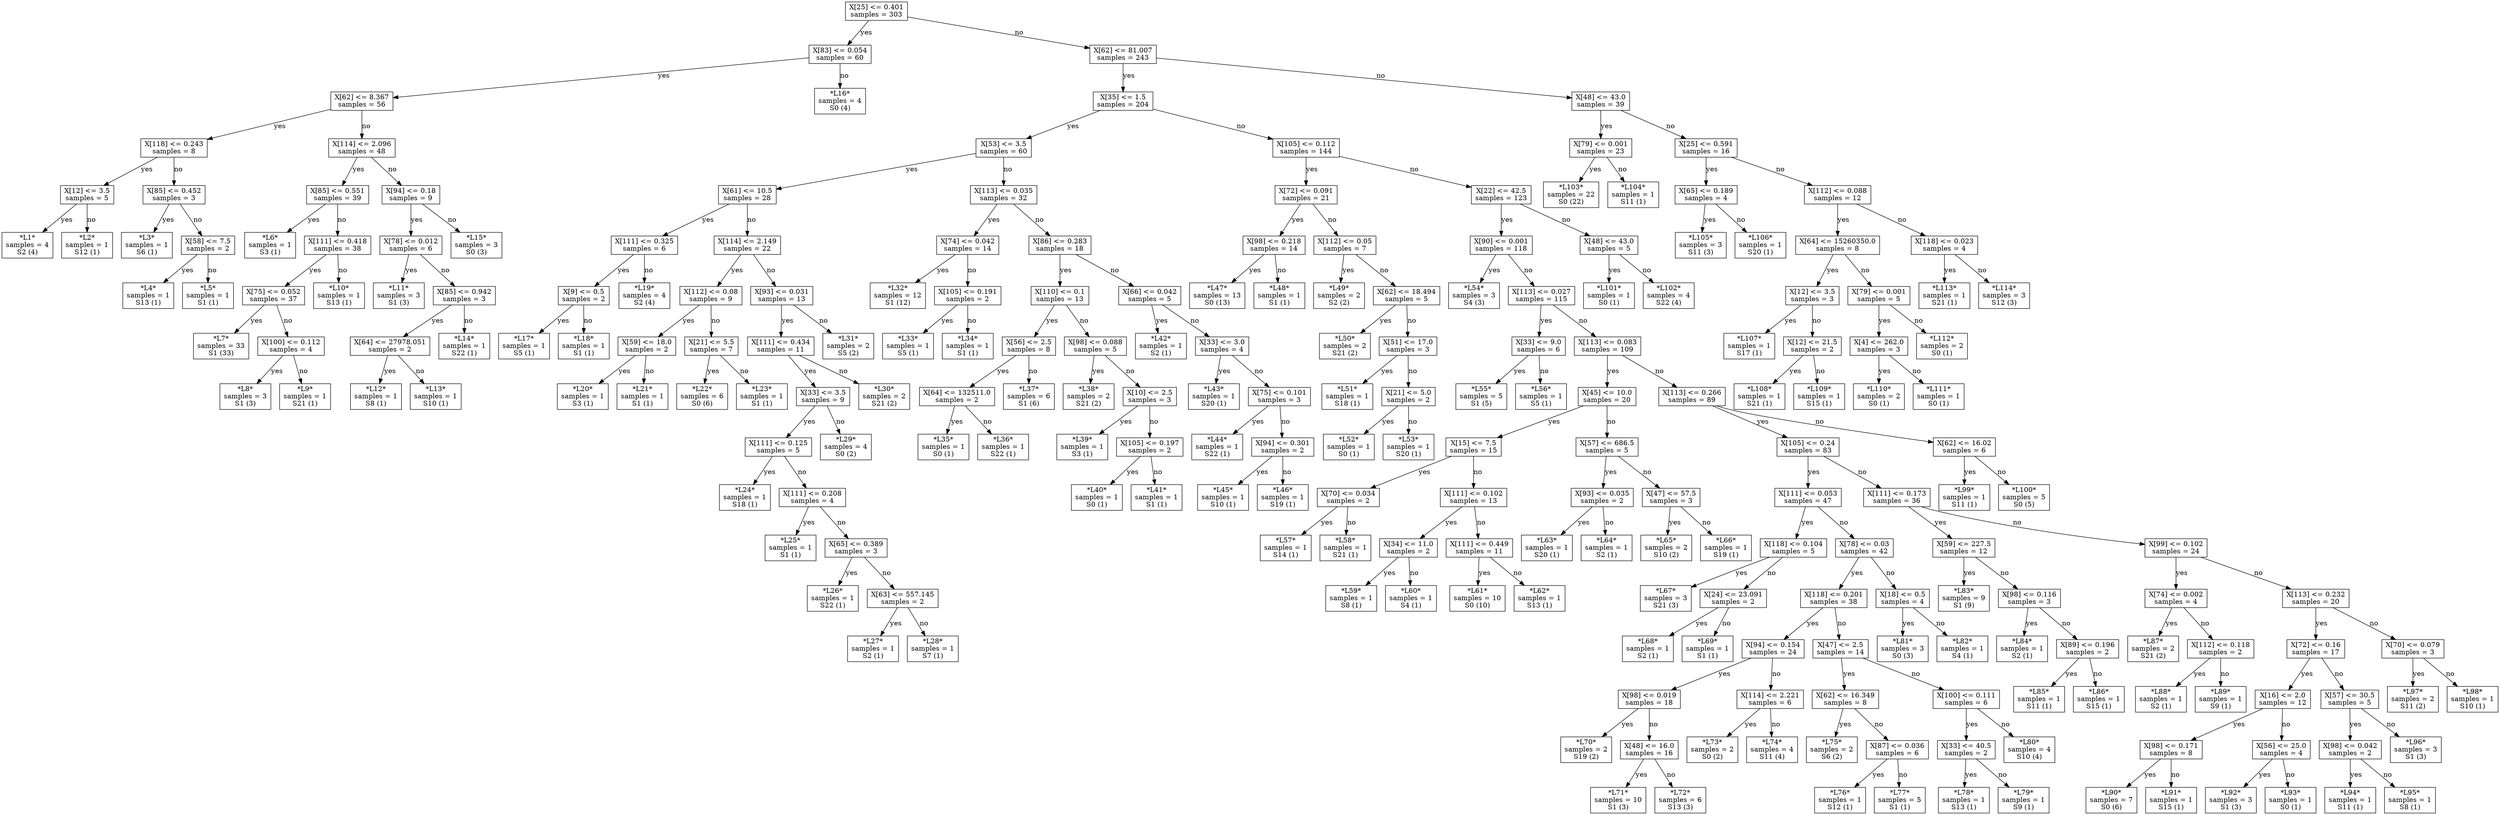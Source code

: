 digraph Tree {
node [shape=box] ;
0 [label="X[25] <= 0.401\nsamples = 303\n"] ;
1 [label="X[83] <= 0.054\nsamples = 60\n"] ;
0 -> 1 [label="yes"];
2 [label="X[62] <= 8.367\nsamples = 56\n"] ;
1 -> 2 [label="yes"];
3 [label="X[118] <= 0.243\nsamples = 8\n"] ;
2 -> 3 [label="yes"];
4 [label="X[12] <= 3.5\nsamples = 5\n"] ;
3 -> 4 [label="yes"];
5 [label="*L1*\nsamples = 4\nS2 (4)\n"] ;
4 -> 5 [label="yes"];
6 [label="*L2*\nsamples = 1\nS12 (1)\n"] ;
4 -> 6 [label="no"];
7 [label="X[85] <= 0.452\nsamples = 3\n"] ;
3 -> 7 [label="no"];
8 [label="*L3*\nsamples = 1\nS6 (1)\n"] ;
7 -> 8 [label="yes"];
9 [label="X[58] <= 7.5\nsamples = 2\n"] ;
7 -> 9 [label="no"];
10 [label="*L4*\nsamples = 1\nS13 (1)\n"] ;
9 -> 10 [label="yes"];
11 [label="*L5*\nsamples = 1\nS1 (1)\n"] ;
9 -> 11 [label="no"];
12 [label="X[114] <= 2.096\nsamples = 48\n"] ;
2 -> 12 [label="no"];
13 [label="X[85] <= 0.551\nsamples = 39\n"] ;
12 -> 13 [label="yes"];
14 [label="*L6*\nsamples = 1\nS3 (1)\n"] ;
13 -> 14 [label="yes"];
15 [label="X[111] <= 0.418\nsamples = 38\n"] ;
13 -> 15 [label="no"];
16 [label="X[75] <= 0.052\nsamples = 37\n"] ;
15 -> 16 [label="yes"];
17 [label="*L7*\nsamples = 33\nS1 (33)\n"] ;
16 -> 17 [label="yes"];
18 [label="X[100] <= 0.112\nsamples = 4\n"] ;
16 -> 18 [label="no"];
19 [label="*L8*\nsamples = 3\nS1 (3)\n"] ;
18 -> 19 [label="yes"];
20 [label="*L9*\nsamples = 1\nS21 (1)\n"] ;
18 -> 20 [label="no"];
21 [label="*L10*\nsamples = 1\nS13 (1)\n"] ;
15 -> 21 [label="no"];
22 [label="X[94] <= 0.18\nsamples = 9\n"] ;
12 -> 22 [label="no"];
23 [label="X[78] <= 0.012\nsamples = 6\n"] ;
22 -> 23 [label="yes"];
24 [label="*L11*\nsamples = 3\nS1 (3)\n"] ;
23 -> 24 [label="yes"];
25 [label="X[85] <= 0.942\nsamples = 3\n"] ;
23 -> 25 [label="no"];
26 [label="X[64] <= 27978.051\nsamples = 2\n"] ;
25 -> 26 [label="yes"];
27 [label="*L12*\nsamples = 1\nS8 (1)\n"] ;
26 -> 27 [label="yes"];
28 [label="*L13*\nsamples = 1\nS10 (1)\n"] ;
26 -> 28 [label="no"];
29 [label="*L14*\nsamples = 1\nS22 (1)\n"] ;
25 -> 29 [label="no"];
30 [label="*L15*\nsamples = 3\nS0 (3)\n"] ;
22 -> 30 [label="no"];
31 [label="*L16*\nsamples = 4\nS0 (4)\n"] ;
1 -> 31 [label="no"];
32 [label="X[62] <= 81.007\nsamples = 243\n"] ;
0 -> 32 [label="no"];
33 [label="X[35] <= 1.5\nsamples = 204\n"] ;
32 -> 33 [label="yes"];
34 [label="X[53] <= 3.5\nsamples = 60\n"] ;
33 -> 34 [label="yes"];
35 [label="X[61] <= 10.5\nsamples = 28\n"] ;
34 -> 35 [label="yes"];
36 [label="X[111] <= 0.325\nsamples = 6\n"] ;
35 -> 36 [label="yes"];
37 [label="X[9] <= 0.5\nsamples = 2\n"] ;
36 -> 37 [label="yes"];
38 [label="*L17*\nsamples = 1\nS5 (1)\n"] ;
37 -> 38 [label="yes"];
39 [label="*L18*\nsamples = 1\nS1 (1)\n"] ;
37 -> 39 [label="no"];
40 [label="*L19*\nsamples = 4\nS2 (4)\n"] ;
36 -> 40 [label="no"];
41 [label="X[114] <= 2.149\nsamples = 22\n"] ;
35 -> 41 [label="no"];
42 [label="X[112] <= 0.08\nsamples = 9\n"] ;
41 -> 42 [label="yes"];
43 [label="X[59] <= 18.0\nsamples = 2\n"] ;
42 -> 43 [label="yes"];
44 [label="*L20*\nsamples = 1\nS3 (1)\n"] ;
43 -> 44 [label="yes"];
45 [label="*L21*\nsamples = 1\nS1 (1)\n"] ;
43 -> 45 [label="no"];
46 [label="X[21] <= 5.5\nsamples = 7\n"] ;
42 -> 46 [label="no"];
47 [label="*L22*\nsamples = 6\nS0 (6)\n"] ;
46 -> 47 [label="yes"];
48 [label="*L23*\nsamples = 1\nS1 (1)\n"] ;
46 -> 48 [label="no"];
49 [label="X[93] <= 0.031\nsamples = 13\n"] ;
41 -> 49 [label="no"];
50 [label="X[111] <= 0.434\nsamples = 11\n"] ;
49 -> 50 [label="yes"];
51 [label="X[33] <= 3.5\nsamples = 9\n"] ;
50 -> 51 [label="yes"];
52 [label="X[111] <= 0.125\nsamples = 5\n"] ;
51 -> 52 [label="yes"];
53 [label="*L24*\nsamples = 1\nS18 (1)\n"] ;
52 -> 53 [label="yes"];
54 [label="X[111] <= 0.208\nsamples = 4\n"] ;
52 -> 54 [label="no"];
55 [label="*L25*\nsamples = 1\nS1 (1)\n"] ;
54 -> 55 [label="yes"];
56 [label="X[65] <= 0.389\nsamples = 3\n"] ;
54 -> 56 [label="no"];
57 [label="*L26*\nsamples = 1\nS22 (1)\n"] ;
56 -> 57 [label="yes"];
58 [label="X[63] <= 557.145\nsamples = 2\n"] ;
56 -> 58 [label="no"];
59 [label="*L27*\nsamples = 1\nS2 (1)\n"] ;
58 -> 59 [label="yes"];
60 [label="*L28*\nsamples = 1\nS7 (1)\n"] ;
58 -> 60 [label="no"];
61 [label="*L29*\nsamples = 4\nS0 (2)\n"] ;
51 -> 61 [label="no"];
62 [label="*L30*\nsamples = 2\nS21 (2)\n"] ;
50 -> 62 [label="no"];
63 [label="*L31*\nsamples = 2\nS5 (2)\n"] ;
49 -> 63 [label="no"];
64 [label="X[113] <= 0.035\nsamples = 32\n"] ;
34 -> 64 [label="no"];
65 [label="X[74] <= 0.042\nsamples = 14\n"] ;
64 -> 65 [label="yes"];
66 [label="*L32*\nsamples = 12\nS1 (12)\n"] ;
65 -> 66 [label="yes"];
67 [label="X[105] <= 0.191\nsamples = 2\n"] ;
65 -> 67 [label="no"];
68 [label="*L33*\nsamples = 1\nS5 (1)\n"] ;
67 -> 68 [label="yes"];
69 [label="*L34*\nsamples = 1\nS1 (1)\n"] ;
67 -> 69 [label="no"];
70 [label="X[86] <= 0.283\nsamples = 18\n"] ;
64 -> 70 [label="no"];
71 [label="X[110] <= 0.1\nsamples = 13\n"] ;
70 -> 71 [label="yes"];
72 [label="X[56] <= 2.5\nsamples = 8\n"] ;
71 -> 72 [label="yes"];
73 [label="X[64] <= 132511.0\nsamples = 2\n"] ;
72 -> 73 [label="yes"];
74 [label="*L35*\nsamples = 1\nS0 (1)\n"] ;
73 -> 74 [label="yes"];
75 [label="*L36*\nsamples = 1\nS22 (1)\n"] ;
73 -> 75 [label="no"];
76 [label="*L37*\nsamples = 6\nS1 (6)\n"] ;
72 -> 76 [label="no"];
77 [label="X[98] <= 0.088\nsamples = 5\n"] ;
71 -> 77 [label="no"];
78 [label="*L38*\nsamples = 2\nS21 (2)\n"] ;
77 -> 78 [label="yes"];
79 [label="X[10] <= 2.5\nsamples = 3\n"] ;
77 -> 79 [label="no"];
80 [label="*L39*\nsamples = 1\nS3 (1)\n"] ;
79 -> 80 [label="yes"];
81 [label="X[105] <= 0.197\nsamples = 2\n"] ;
79 -> 81 [label="no"];
82 [label="*L40*\nsamples = 1\nS0 (1)\n"] ;
81 -> 82 [label="yes"];
83 [label="*L41*\nsamples = 1\nS1 (1)\n"] ;
81 -> 83 [label="no"];
84 [label="X[66] <= 0.042\nsamples = 5\n"] ;
70 -> 84 [label="no"];
85 [label="*L42*\nsamples = 1\nS2 (1)\n"] ;
84 -> 85 [label="yes"];
86 [label="X[33] <= 3.0\nsamples = 4\n"] ;
84 -> 86 [label="no"];
87 [label="*L43*\nsamples = 1\nS20 (1)\n"] ;
86 -> 87 [label="yes"];
88 [label="X[75] <= 0.101\nsamples = 3\n"] ;
86 -> 88 [label="no"];
89 [label="*L44*\nsamples = 1\nS22 (1)\n"] ;
88 -> 89 [label="yes"];
90 [label="X[94] <= 0.301\nsamples = 2\n"] ;
88 -> 90 [label="no"];
91 [label="*L45*\nsamples = 1\nS10 (1)\n"] ;
90 -> 91 [label="yes"];
92 [label="*L46*\nsamples = 1\nS19 (1)\n"] ;
90 -> 92 [label="no"];
93 [label="X[105] <= 0.112\nsamples = 144\n"] ;
33 -> 93 [label="no"];
94 [label="X[72] <= 0.091\nsamples = 21\n"] ;
93 -> 94 [label="yes"];
95 [label="X[98] <= 0.218\nsamples = 14\n"] ;
94 -> 95 [label="yes"];
96 [label="*L47*\nsamples = 13\nS0 (13)\n"] ;
95 -> 96 [label="yes"];
97 [label="*L48*\nsamples = 1\nS1 (1)\n"] ;
95 -> 97 [label="no"];
98 [label="X[112] <= 0.05\nsamples = 7\n"] ;
94 -> 98 [label="no"];
99 [label="*L49*\nsamples = 2\nS2 (2)\n"] ;
98 -> 99 [label="yes"];
100 [label="X[62] <= 18.494\nsamples = 5\n"] ;
98 -> 100 [label="no"];
101 [label="*L50*\nsamples = 2\nS21 (2)\n"] ;
100 -> 101 [label="yes"];
102 [label="X[51] <= 17.0\nsamples = 3\n"] ;
100 -> 102 [label="no"];
103 [label="*L51*\nsamples = 1\nS18 (1)\n"] ;
102 -> 103 [label="yes"];
104 [label="X[21] <= 5.0\nsamples = 2\n"] ;
102 -> 104 [label="no"];
105 [label="*L52*\nsamples = 1\nS0 (1)\n"] ;
104 -> 105 [label="yes"];
106 [label="*L53*\nsamples = 1\nS20 (1)\n"] ;
104 -> 106 [label="no"];
107 [label="X[22] <= 42.5\nsamples = 123\n"] ;
93 -> 107 [label="no"];
108 [label="X[90] <= 0.001\nsamples = 118\n"] ;
107 -> 108 [label="yes"];
109 [label="*L54*\nsamples = 3\nS4 (3)\n"] ;
108 -> 109 [label="yes"];
110 [label="X[113] <= 0.027\nsamples = 115\n"] ;
108 -> 110 [label="no"];
111 [label="X[33] <= 9.0\nsamples = 6\n"] ;
110 -> 111 [label="yes"];
112 [label="*L55*\nsamples = 5\nS1 (5)\n"] ;
111 -> 112 [label="yes"];
113 [label="*L56*\nsamples = 1\nS5 (1)\n"] ;
111 -> 113 [label="no"];
114 [label="X[113] <= 0.083\nsamples = 109\n"] ;
110 -> 114 [label="no"];
115 [label="X[45] <= 10.0\nsamples = 20\n"] ;
114 -> 115 [label="yes"];
116 [label="X[15] <= 7.5\nsamples = 15\n"] ;
115 -> 116 [label="yes"];
117 [label="X[70] <= 0.034\nsamples = 2\n"] ;
116 -> 117 [label="yes"];
118 [label="*L57*\nsamples = 1\nS14 (1)\n"] ;
117 -> 118 [label="yes"];
119 [label="*L58*\nsamples = 1\nS21 (1)\n"] ;
117 -> 119 [label="no"];
120 [label="X[111] <= 0.102\nsamples = 13\n"] ;
116 -> 120 [label="no"];
121 [label="X[34] <= 11.0\nsamples = 2\n"] ;
120 -> 121 [label="yes"];
122 [label="*L59*\nsamples = 1\nS8 (1)\n"] ;
121 -> 122 [label="yes"];
123 [label="*L60*\nsamples = 1\nS4 (1)\n"] ;
121 -> 123 [label="no"];
124 [label="X[111] <= 0.449\nsamples = 11\n"] ;
120 -> 124 [label="no"];
125 [label="*L61*\nsamples = 10\nS0 (10)\n"] ;
124 -> 125 [label="yes"];
126 [label="*L62*\nsamples = 1\nS13 (1)\n"] ;
124 -> 126 [label="no"];
127 [label="X[57] <= 686.5\nsamples = 5\n"] ;
115 -> 127 [label="no"];
128 [label="X[93] <= 0.035\nsamples = 2\n"] ;
127 -> 128 [label="yes"];
129 [label="*L63*\nsamples = 1\nS20 (1)\n"] ;
128 -> 129 [label="yes"];
130 [label="*L64*\nsamples = 1\nS2 (1)\n"] ;
128 -> 130 [label="no"];
131 [label="X[47] <= 57.5\nsamples = 3\n"] ;
127 -> 131 [label="no"];
132 [label="*L65*\nsamples = 2\nS10 (2)\n"] ;
131 -> 132 [label="yes"];
133 [label="*L66*\nsamples = 1\nS19 (1)\n"] ;
131 -> 133 [label="no"];
134 [label="X[113] <= 0.266\nsamples = 89\n"] ;
114 -> 134 [label="no"];
135 [label="X[105] <= 0.24\nsamples = 83\n"] ;
134 -> 135 [label="yes"];
136 [label="X[111] <= 0.053\nsamples = 47\n"] ;
135 -> 136 [label="yes"];
137 [label="X[118] <= 0.104\nsamples = 5\n"] ;
136 -> 137 [label="yes"];
138 [label="*L67*\nsamples = 3\nS21 (3)\n"] ;
137 -> 138 [label="yes"];
139 [label="X[24] <= 23.091\nsamples = 2\n"] ;
137 -> 139 [label="no"];
140 [label="*L68*\nsamples = 1\nS2 (1)\n"] ;
139 -> 140 [label="yes"];
141 [label="*L69*\nsamples = 1\nS1 (1)\n"] ;
139 -> 141 [label="no"];
142 [label="X[78] <= 0.03\nsamples = 42\n"] ;
136 -> 142 [label="no"];
143 [label="X[118] <= 0.201\nsamples = 38\n"] ;
142 -> 143 [label="yes"];
144 [label="X[94] <= 0.154\nsamples = 24\n"] ;
143 -> 144 [label="yes"];
145 [label="X[98] <= 0.019\nsamples = 18\n"] ;
144 -> 145 [label="yes"];
146 [label="*L70*\nsamples = 2\nS19 (2)\n"] ;
145 -> 146 [label="yes"];
147 [label="X[48] <= 16.0\nsamples = 16\n"] ;
145 -> 147 [label="no"];
148 [label="*L71*\nsamples = 10\nS1 (3)\n"] ;
147 -> 148 [label="yes"];
149 [label="*L72*\nsamples = 6\nS13 (3)\n"] ;
147 -> 149 [label="no"];
150 [label="X[114] <= 2.221\nsamples = 6\n"] ;
144 -> 150 [label="no"];
151 [label="*L73*\nsamples = 2\nS0 (2)\n"] ;
150 -> 151 [label="yes"];
152 [label="*L74*\nsamples = 4\nS11 (4)\n"] ;
150 -> 152 [label="no"];
153 [label="X[47] <= 2.5\nsamples = 14\n"] ;
143 -> 153 [label="no"];
154 [label="X[62] <= 16.349\nsamples = 8\n"] ;
153 -> 154 [label="yes"];
155 [label="*L75*\nsamples = 2\nS6 (2)\n"] ;
154 -> 155 [label="yes"];
156 [label="X[87] <= 0.036\nsamples = 6\n"] ;
154 -> 156 [label="no"];
157 [label="*L76*\nsamples = 1\nS12 (1)\n"] ;
156 -> 157 [label="yes"];
158 [label="*L77*\nsamples = 5\nS1 (1)\n"] ;
156 -> 158 [label="no"];
159 [label="X[100] <= 0.111\nsamples = 6\n"] ;
153 -> 159 [label="no"];
160 [label="X[33] <= 40.5\nsamples = 2\n"] ;
159 -> 160 [label="yes"];
161 [label="*L78*\nsamples = 1\nS13 (1)\n"] ;
160 -> 161 [label="yes"];
162 [label="*L79*\nsamples = 1\nS9 (1)\n"] ;
160 -> 162 [label="no"];
163 [label="*L80*\nsamples = 4\nS10 (4)\n"] ;
159 -> 163 [label="no"];
164 [label="X[18] <= 0.5\nsamples = 4\n"] ;
142 -> 164 [label="no"];
165 [label="*L81*\nsamples = 3\nS0 (3)\n"] ;
164 -> 165 [label="yes"];
166 [label="*L82*\nsamples = 1\nS4 (1)\n"] ;
164 -> 166 [label="no"];
167 [label="X[111] <= 0.173\nsamples = 36\n"] ;
135 -> 167 [label="no"];
168 [label="X[59] <= 227.5\nsamples = 12\n"] ;
167 -> 168 [label="yes"];
169 [label="*L83*\nsamples = 9\nS1 (9)\n"] ;
168 -> 169 [label="yes"];
170 [label="X[98] <= 0.116\nsamples = 3\n"] ;
168 -> 170 [label="no"];
171 [label="*L84*\nsamples = 1\nS2 (1)\n"] ;
170 -> 171 [label="yes"];
172 [label="X[89] <= 0.196\nsamples = 2\n"] ;
170 -> 172 [label="no"];
173 [label="*L85*\nsamples = 1\nS11 (1)\n"] ;
172 -> 173 [label="yes"];
174 [label="*L86*\nsamples = 1\nS15 (1)\n"] ;
172 -> 174 [label="no"];
175 [label="X[99] <= 0.102\nsamples = 24\n"] ;
167 -> 175 [label="no"];
176 [label="X[74] <= 0.002\nsamples = 4\n"] ;
175 -> 176 [label="yes"];
177 [label="*L87*\nsamples = 2\nS21 (2)\n"] ;
176 -> 177 [label="yes"];
178 [label="X[112] <= 0.118\nsamples = 2\n"] ;
176 -> 178 [label="no"];
179 [label="*L88*\nsamples = 1\nS2 (1)\n"] ;
178 -> 179 [label="yes"];
180 [label="*L89*\nsamples = 1\nS9 (1)\n"] ;
178 -> 180 [label="no"];
181 [label="X[113] <= 0.232\nsamples = 20\n"] ;
175 -> 181 [label="no"];
182 [label="X[72] <= 0.16\nsamples = 17\n"] ;
181 -> 182 [label="yes"];
183 [label="X[16] <= 2.0\nsamples = 12\n"] ;
182 -> 183 [label="yes"];
184 [label="X[98] <= 0.171\nsamples = 8\n"] ;
183 -> 184 [label="yes"];
185 [label="*L90*\nsamples = 7\nS0 (6)\n"] ;
184 -> 185 [label="yes"];
186 [label="*L91*\nsamples = 1\nS15 (1)\n"] ;
184 -> 186 [label="no"];
187 [label="X[56] <= 25.0\nsamples = 4\n"] ;
183 -> 187 [label="no"];
188 [label="*L92*\nsamples = 3\nS1 (3)\n"] ;
187 -> 188 [label="yes"];
189 [label="*L93*\nsamples = 1\nS0 (1)\n"] ;
187 -> 189 [label="no"];
190 [label="X[57] <= 30.5\nsamples = 5\n"] ;
182 -> 190 [label="no"];
191 [label="X[98] <= 0.042\nsamples = 2\n"] ;
190 -> 191 [label="yes"];
192 [label="*L94*\nsamples = 1\nS11 (1)\n"] ;
191 -> 192 [label="yes"];
193 [label="*L95*\nsamples = 1\nS8 (1)\n"] ;
191 -> 193 [label="no"];
194 [label="*L96*\nsamples = 3\nS1 (3)\n"] ;
190 -> 194 [label="no"];
195 [label="X[70] <= 0.079\nsamples = 3\n"] ;
181 -> 195 [label="no"];
196 [label="*L97*\nsamples = 2\nS11 (2)\n"] ;
195 -> 196 [label="yes"];
197 [label="*L98*\nsamples = 1\nS10 (1)\n"] ;
195 -> 197 [label="no"];
198 [label="X[62] <= 16.02\nsamples = 6\n"] ;
134 -> 198 [label="no"];
199 [label="*L99*\nsamples = 1\nS11 (1)\n"] ;
198 -> 199 [label="yes"];
200 [label="*L100*\nsamples = 5\nS0 (5)\n"] ;
198 -> 200 [label="no"];
201 [label="X[48] <= 43.0\nsamples = 5\n"] ;
107 -> 201 [label="no"];
202 [label="*L101*\nsamples = 1\nS0 (1)\n"] ;
201 -> 202 [label="yes"];
203 [label="*L102*\nsamples = 4\nS22 (4)\n"] ;
201 -> 203 [label="no"];
204 [label="X[48] <= 43.0\nsamples = 39\n"] ;
32 -> 204 [label="no"];
205 [label="X[79] <= 0.001\nsamples = 23\n"] ;
204 -> 205 [label="yes"];
206 [label="*L103*\nsamples = 22\nS0 (22)\n"] ;
205 -> 206 [label="yes"];
207 [label="*L104*\nsamples = 1\nS11 (1)\n"] ;
205 -> 207 [label="no"];
208 [label="X[25] <= 0.591\nsamples = 16\n"] ;
204 -> 208 [label="no"];
209 [label="X[65] <= 0.189\nsamples = 4\n"] ;
208 -> 209 [label="yes"];
210 [label="*L105*\nsamples = 3\nS11 (3)\n"] ;
209 -> 210 [label="yes"];
211 [label="*L106*\nsamples = 1\nS20 (1)\n"] ;
209 -> 211 [label="no"];
212 [label="X[112] <= 0.088\nsamples = 12\n"] ;
208 -> 212 [label="no"];
213 [label="X[64] <= 15260350.0\nsamples = 8\n"] ;
212 -> 213 [label="yes"];
214 [label="X[12] <= 3.5\nsamples = 3\n"] ;
213 -> 214 [label="yes"];
215 [label="*L107*\nsamples = 1\nS17 (1)\n"] ;
214 -> 215 [label="yes"];
216 [label="X[12] <= 21.5\nsamples = 2\n"] ;
214 -> 216 [label="no"];
217 [label="*L108*\nsamples = 1\nS21 (1)\n"] ;
216 -> 217 [label="yes"];
218 [label="*L109*\nsamples = 1\nS15 (1)\n"] ;
216 -> 218 [label="no"];
219 [label="X[79] <= 0.001\nsamples = 5\n"] ;
213 -> 219 [label="no"];
220 [label="X[4] <= 262.0\nsamples = 3\n"] ;
219 -> 220 [label="yes"];
221 [label="*L110*\nsamples = 2\nS0 (1)\n"] ;
220 -> 221 [label="yes"];
222 [label="*L111*\nsamples = 1\nS0 (1)\n"] ;
220 -> 222 [label="no"];
223 [label="*L112*\nsamples = 2\nS0 (1)\n"] ;
219 -> 223 [label="no"];
224 [label="X[118] <= 0.023\nsamples = 4\n"] ;
212 -> 224 [label="no"];
225 [label="*L113*\nsamples = 1\nS21 (1)\n"] ;
224 -> 225 [label="yes"];
226 [label="*L114*\nsamples = 3\nS12 (3)\n"] ;
224 -> 226 [label="no"];
}
